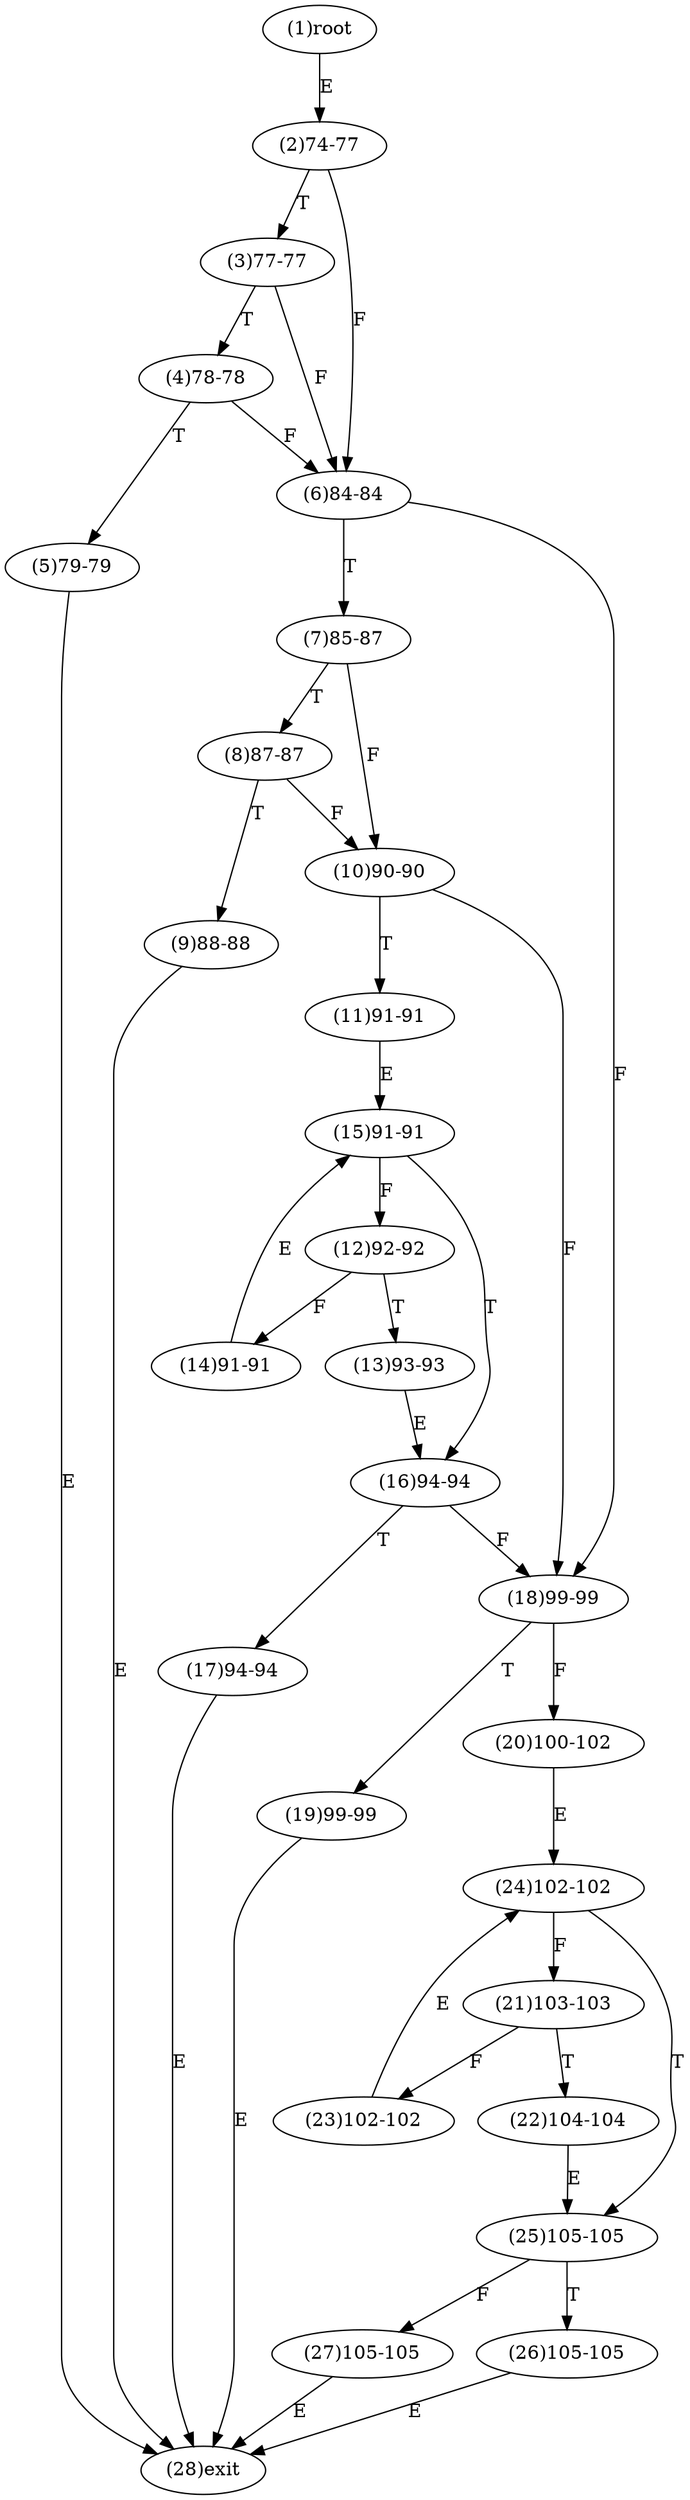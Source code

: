 digraph "" { 
1[ label="(1)root"];
2[ label="(2)74-77"];
3[ label="(3)77-77"];
4[ label="(4)78-78"];
5[ label="(5)79-79"];
6[ label="(6)84-84"];
7[ label="(7)85-87"];
8[ label="(8)87-87"];
9[ label="(9)88-88"];
10[ label="(10)90-90"];
11[ label="(11)91-91"];
12[ label="(12)92-92"];
13[ label="(13)93-93"];
14[ label="(14)91-91"];
15[ label="(15)91-91"];
17[ label="(17)94-94"];
16[ label="(16)94-94"];
19[ label="(19)99-99"];
18[ label="(18)99-99"];
21[ label="(21)103-103"];
20[ label="(20)100-102"];
23[ label="(23)102-102"];
22[ label="(22)104-104"];
25[ label="(25)105-105"];
24[ label="(24)102-102"];
27[ label="(27)105-105"];
26[ label="(26)105-105"];
28[ label="(28)exit"];
1->2[ label="E"];
2->6[ label="F"];
2->3[ label="T"];
3->6[ label="F"];
3->4[ label="T"];
4->6[ label="F"];
4->5[ label="T"];
5->28[ label="E"];
6->18[ label="F"];
6->7[ label="T"];
7->10[ label="F"];
7->8[ label="T"];
8->10[ label="F"];
8->9[ label="T"];
9->28[ label="E"];
10->18[ label="F"];
10->11[ label="T"];
11->15[ label="E"];
12->14[ label="F"];
12->13[ label="T"];
13->16[ label="E"];
14->15[ label="E"];
15->12[ label="F"];
15->16[ label="T"];
16->18[ label="F"];
16->17[ label="T"];
17->28[ label="E"];
18->20[ label="F"];
18->19[ label="T"];
19->28[ label="E"];
20->24[ label="E"];
21->23[ label="F"];
21->22[ label="T"];
22->25[ label="E"];
23->24[ label="E"];
24->21[ label="F"];
24->25[ label="T"];
25->27[ label="F"];
25->26[ label="T"];
26->28[ label="E"];
27->28[ label="E"];
}